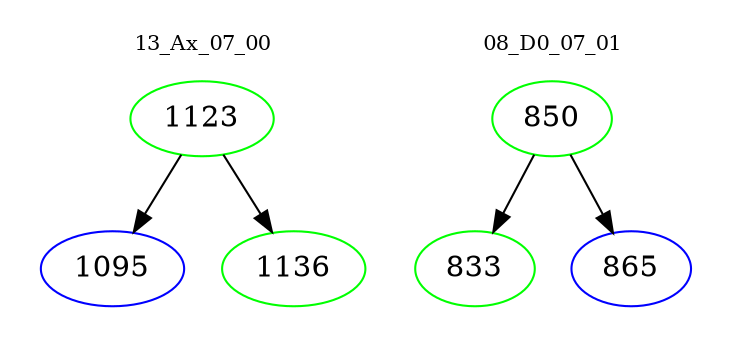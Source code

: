 digraph{
subgraph cluster_0 {
color = white
label = "13_Ax_07_00";
fontsize=10;
T0_1123 [label="1123", color="green"]
T0_1123 -> T0_1095 [color="black"]
T0_1095 [label="1095", color="blue"]
T0_1123 -> T0_1136 [color="black"]
T0_1136 [label="1136", color="green"]
}
subgraph cluster_1 {
color = white
label = "08_D0_07_01";
fontsize=10;
T1_850 [label="850", color="green"]
T1_850 -> T1_833 [color="black"]
T1_833 [label="833", color="green"]
T1_850 -> T1_865 [color="black"]
T1_865 [label="865", color="blue"]
}
}
